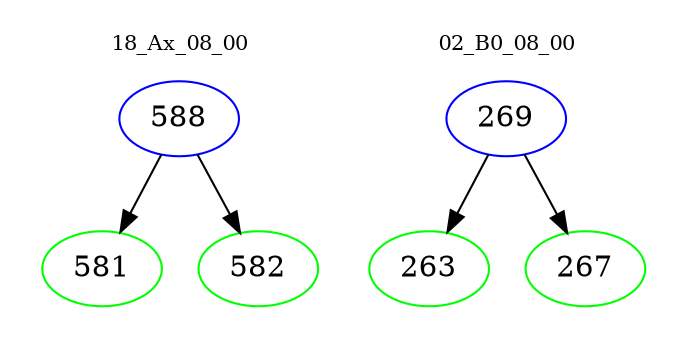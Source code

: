 digraph{
subgraph cluster_0 {
color = white
label = "18_Ax_08_00";
fontsize=10;
T0_588 [label="588", color="blue"]
T0_588 -> T0_581 [color="black"]
T0_581 [label="581", color="green"]
T0_588 -> T0_582 [color="black"]
T0_582 [label="582", color="green"]
}
subgraph cluster_1 {
color = white
label = "02_B0_08_00";
fontsize=10;
T1_269 [label="269", color="blue"]
T1_269 -> T1_263 [color="black"]
T1_263 [label="263", color="green"]
T1_269 -> T1_267 [color="black"]
T1_267 [label="267", color="green"]
}
}
